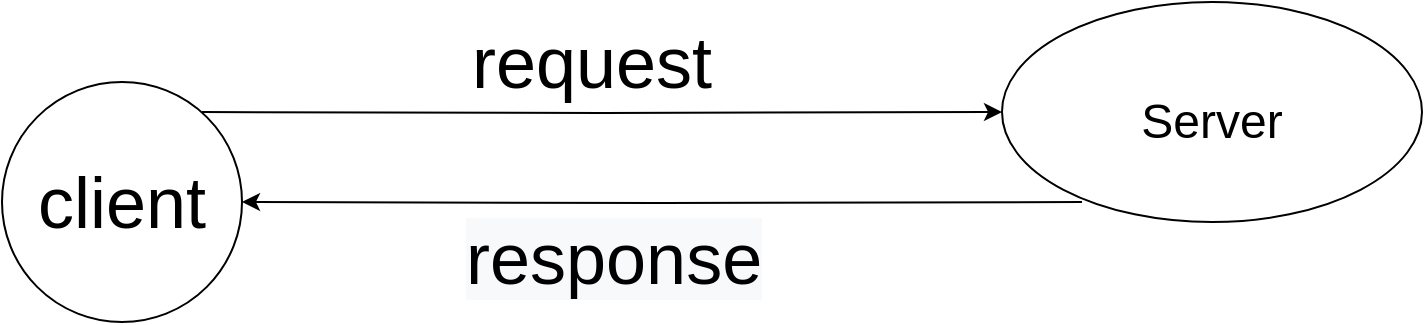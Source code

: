 <mxfile version="15.0.6" type="github">
  <diagram id="__GOHlEHg1IdgVrou3iO" name="Page-1">
    <mxGraphModel dx="1038" dy="556" grid="1" gridSize="10" guides="1" tooltips="1" connect="1" arrows="1" fold="1" page="1" pageScale="1" pageWidth="850" pageHeight="1100" math="0" shadow="0">
      <root>
        <mxCell id="0" />
        <mxCell id="1" parent="0" />
        <mxCell id="kuT219PL3_INX27VCdf6-1" value="" style="ellipse;whiteSpace=wrap;html=1;aspect=fixed;" vertex="1" parent="1">
          <mxGeometry x="110" y="260" width="120" height="120" as="geometry" />
        </mxCell>
        <mxCell id="kuT219PL3_INX27VCdf6-2" value="" style="ellipse;whiteSpace=wrap;html=1;" vertex="1" parent="1">
          <mxGeometry x="610" y="220" width="210" height="110" as="geometry" />
        </mxCell>
        <mxCell id="kuT219PL3_INX27VCdf6-7" style="edgeStyle=orthogonalEdgeStyle;rounded=0;orthogonalLoop=1;jettySize=auto;html=1;" edge="1" parent="1" target="kuT219PL3_INX27VCdf6-2">
          <mxGeometry relative="1" as="geometry">
            <mxPoint x="210" y="275" as="sourcePoint" />
          </mxGeometry>
        </mxCell>
        <mxCell id="kuT219PL3_INX27VCdf6-4" value="&lt;font style=&quot;font-size: 36px&quot;&gt;client&lt;/font&gt;" style="text;html=1;strokeColor=none;fillColor=none;align=center;verticalAlign=middle;whiteSpace=wrap;rounded=0;" vertex="1" parent="1">
          <mxGeometry x="150" y="310" width="40" height="20" as="geometry" />
        </mxCell>
        <mxCell id="kuT219PL3_INX27VCdf6-9" value="&lt;font style=&quot;font-size: 36px&quot;&gt;request&lt;/font&gt;" style="text;html=1;strokeColor=none;fillColor=none;align=center;verticalAlign=middle;whiteSpace=wrap;rounded=0;" vertex="1" parent="1">
          <mxGeometry x="385" y="240" width="40" height="20" as="geometry" />
        </mxCell>
        <mxCell id="kuT219PL3_INX27VCdf6-15" value="&lt;span style=&quot;color: rgb(0, 0, 0); font-family: helvetica; font-size: 36px; font-style: normal; font-weight: 400; letter-spacing: normal; text-align: center; text-indent: 0px; text-transform: none; word-spacing: 0px; background-color: rgb(248, 249, 250); display: inline; float: none;&quot;&gt;response&lt;/span&gt;" style="text;whiteSpace=wrap;html=1;" vertex="1" parent="1">
          <mxGeometry x="340" y="320" width="170" height="40" as="geometry" />
        </mxCell>
        <mxCell id="kuT219PL3_INX27VCdf6-17" style="edgeStyle=orthogonalEdgeStyle;rounded=0;orthogonalLoop=1;jettySize=auto;html=1;entryX=1;entryY=0.5;entryDx=0;entryDy=0;" edge="1" parent="1" target="kuT219PL3_INX27VCdf6-1">
          <mxGeometry relative="1" as="geometry">
            <mxPoint x="650" y="320" as="sourcePoint" />
          </mxGeometry>
        </mxCell>
        <mxCell id="kuT219PL3_INX27VCdf6-16" value="&lt;font style=&quot;font-size: 24px&quot;&gt;Server&lt;/font&gt;" style="text;html=1;strokeColor=none;fillColor=none;align=center;verticalAlign=middle;whiteSpace=wrap;rounded=0;" vertex="1" parent="1">
          <mxGeometry x="695" y="270" width="40" height="20" as="geometry" />
        </mxCell>
      </root>
    </mxGraphModel>
  </diagram>
</mxfile>
